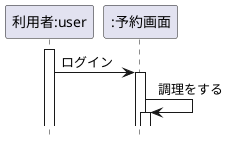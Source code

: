 @startuml
hide footbox
participant "利用者:user" as flor
participant ":予約画面" as cook

activate flor
flor -> cook : ログイン
activate cook
cook -> cook : 調理をする
activate cook
@enduml